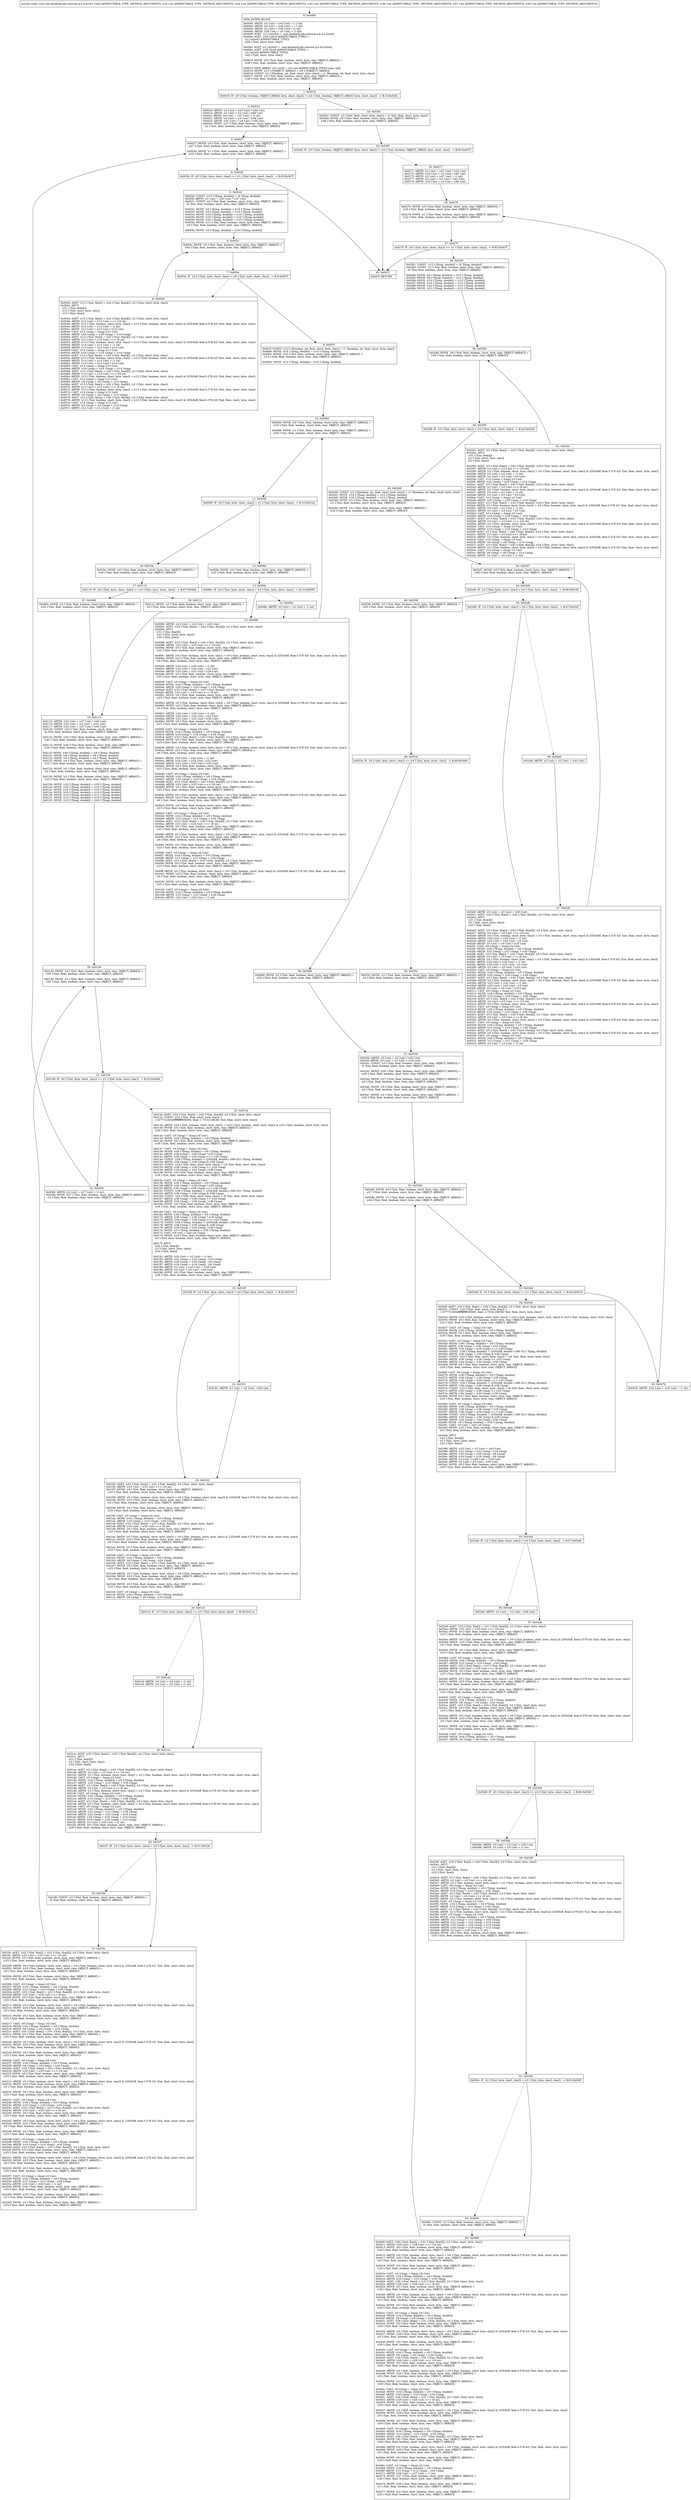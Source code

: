 digraph "CFG forcom.facebook.ads.internal.q.b.d.b([IIIIIII)V" {
Node_0 [shape=record,label="{0\:\ 0x0000|MTH_ENTER_BLOCK\l|0x0000: ARITH  (r3 I:int) = (r43 I:int) + (\-1 int) \l0x0002: ARITH  (r4 I:int) = (r44 I:int) + (\-1 int) \l0x0004: ARITH  (r2 I:int) = (r45 I:int) * (2 int) \l0x0006: ARITH  (r28 I:int) = (r2 I:int) + (1 int) \l0x0008: SGET  (r2 I:short[]) =  com.facebook.ads.internal.q.b.d.a short[] \l0x000a: AGET  (r29 I:short A[IMMUTABLE_TYPE]) = \l  (r2 I:short[] A[IMMUTABLE_TYPE])\l  (r45 I:?[int, short, byte, char])\l \l0x000c: SGET  (r2 I:byte[]) =  com.facebook.ads.internal.q.b.d.b byte[] \l0x000e: AGET  (r30 I:byte A[IMMUTABLE_TYPE]) = \l  (r2 I:byte[] A[IMMUTABLE_TYPE])\l  (r45 I:?[int, short, byte, char])\l \l0x0010: MOVE  (r0 I:?[int, float, boolean, short, byte, char, OBJECT, ARRAY]) = \l  (r28 I:?[int, float, boolean, short, byte, char, OBJECT, ARRAY])\l \l0x0012: NEW_ARRAY  (r0 I:int[]) = (r0 I:int A[IMMUTABLE_TYPE]) type: int[] \l0x0014: MOVE  (r31 I:?[OBJECT, ARRAY]) = (r0 I:?[OBJECT, ARRAY]) \l0x0016: CONST  (r2 I:?[boolean, int, float, short, byte, char]) = (1 ?[boolean, int, float, short, byte, char]) \l0x0017: MOVE  (r0 I:?[int, float, boolean, short, byte, char, OBJECT, ARRAY]) = \l  (r48 I:?[int, float, boolean, short, byte, char, OBJECT, ARRAY])\l \l}"];
Node_1 [shape=record,label="{1\:\ 0x0019|0x0019: IF  (r0 I:?[int, boolean, OBJECT, ARRAY, byte, short, char]) != (r2 I:?[int, boolean, OBJECT, ARRAY, byte, short, char])  \-\> B:33:0x026c \l}"];
Node_2 [shape=record,label="{2\:\ 0x001b|0x001b: ARITH  (r2 I:int) = (r47 I:int) * (r44 I:int) \l0x001d: ARITH  (r2 I:int) = (r2 I:int) \/ (r46 I:int) \l0x001f: ARITH  (r4 I:int) = (r47 I:int) + (1 int) \l0x0021: ARITH  (r4 I:int) = (r4 I:int) * (r44 I:int) \l0x0023: ARITH  (r32 I:int) = (r4 I:int) \/ (r46 I:int) \l0x0025: MOVE  (r27 I:?[int, float, boolean, short, byte, char, OBJECT, ARRAY]) = \l  (r2 I:?[int, float, boolean, short, byte, char, OBJECT, ARRAY])\l \l}"];
Node_3 [shape=record,label="{3\:\ 0x0027|0x0027: MOVE  (r0 I:?[int, float, boolean, short, byte, char, OBJECT, ARRAY]) = \l  (r27 I:?[int, float, boolean, short, byte, char, OBJECT, ARRAY])\l \l0x0029: MOVE  (r1 I:?[int, float, boolean, short, byte, char, OBJECT, ARRAY]) = \l  (r32 I:?[int, float, boolean, short, byte, char, OBJECT, ARRAY])\l \l}"];
Node_4 [shape=record,label="{4\:\ 0x002b|0x002b: IF  (r0 I:?[int, byte, short, char]) \>= (r1 I:?[int, byte, short, char])  \-\> B:65:0x047f \l}"];
Node_5 [shape=record,label="{5\:\ 0x002d|0x002d: CONST  (r10 I:?[long, double]) = (0 ?[long, double]) \l0x002f: ARITH  (r2 I:int) = (r43 I:int) * (r27 I:int) \l0x0031: CONST  (r4 I:?[int, float, boolean, short, byte, char, OBJECT, ARRAY]) = \l  (0 ?[int, float, boolean, short, byte, char, OBJECT, ARRAY])\l \l0x0032: MOVE  (r6 I:?[long, double]) = (r10 I:?[long, double]) \l0x0033: MOVE  (r8 I:?[long, double]) = (r10 I:?[long, double]) \l0x0034: MOVE  (r16 I:?[long, double]) = (r10 I:?[long, double]) \l0x0036: MOVE  (r18 I:?[long, double]) = (r10 I:?[long, double]) \l0x0038: MOVE  (r20 I:?[long, double]) = (r10 I:?[long, double]) \l0x003a: MOVE  (r12 I:?[int, float, boolean, short, byte, char, OBJECT, ARRAY]) = \l  (r4 I:?[int, float, boolean, short, byte, char, OBJECT, ARRAY])\l \l0x003b: MOVE  (r4 I:?[long, double]) = (r10 I:?[long, double]) \l}"];
Node_6 [shape=record,label="{6\:\ 0x003c|0x003c: MOVE  (r0 I:?[int, float, boolean, short, byte, char, OBJECT, ARRAY]) = \l  (r45 I:?[int, float, boolean, short, byte, char, OBJECT, ARRAY])\l \l}"];
Node_7 [shape=record,label="{7\:\ 0x003e|0x003e: IF  (r12 I:?[int, byte, short, char]) \> (r0 I:?[int, byte, short, char])  \-\> B:9:0x007f \l}"];
Node_8 [shape=record,label="{8\:\ 0x0040|0x0040: AGET  (r13 I:?[int, float]) = (r42 I:?[int, float][]), (r2 I:?[int, short, byte, char]) \l0x0042: APUT  \l  (r31 I:?[int, float][])\l  (r12 I:?[int, short, byte, char])\l  (r13 I:?[int, float])\l \l0x0044: AGET  (r13 I:?[int, float]) = (r42 I:?[int, float][]), (r2 I:?[int, short, byte, char]) \l0x0046: ARITH  (r13 I:int) = (r13 I:int) \>\>\> (16 int) \l0x0048: ARITH  (r13 I:?[int, boolean, short, byte, char]) = (r13 I:?[int, boolean, short, byte, char]) & (255(0xff, float:3.57E\-43) ?[int, float, short, byte, char]) \l0x004a: ARITH  (r14 I:int) = (r12 I:int) + (1 int) \l0x004c: ARITH  (r13 I:int) = (r13 I:int) * (r14 I:int) \l0x004d: CAST  (r14 I:long) = (long) (r13 I:int) \l0x004e: ARITH  (r20 I:long) = (r20 I:long) + (r14 I:long) \l0x0050: AGET  (r13 I:?[int, float]) = (r42 I:?[int, float][]), (r2 I:?[int, short, byte, char]) \l0x0052: ARITH  (r13 I:int) = (r13 I:int) \>\>\> (8 int) \l0x0054: ARITH  (r13 I:?[int, boolean, short, byte, char]) = (r13 I:?[int, boolean, short, byte, char]) & (255(0xff, float:3.57E\-43) ?[int, float, short, byte, char]) \l0x0056: ARITH  (r14 I:int) = (r12 I:int) + (1 int) \l0x0058: ARITH  (r13 I:int) = (r13 I:int) * (r14 I:int) \l0x0059: CAST  (r14 I:long) = (long) (r13 I:int) \l0x005a: ARITH  (r18 I:long) = (r18 I:long) + (r14 I:long) \l0x005c: AGET  (r13 I:?[int, float]) = (r42 I:?[int, float][]), (r2 I:?[int, short, byte, char]) \l0x005e: ARITH  (r13 I:?[int, boolean, short, byte, char]) = (r13 I:?[int, boolean, short, byte, char]) & (255(0xff, float:3.57E\-43) ?[int, float, short, byte, char]) \l0x0060: ARITH  (r14 I:int) = (r12 I:int) + (1 int) \l0x0062: ARITH  (r13 I:int) = (r13 I:int) * (r14 I:int) \l0x0063: CAST  (r14 I:long) = (long) (r13 I:int) \l0x0064: ARITH  (r16 I:long) = (r16 I:long) + (r14 I:long) \l0x0066: AGET  (r13 I:?[int, float]) = (r42 I:?[int, float][]), (r2 I:?[int, short, byte, char]) \l0x0068: ARITH  (r13 I:int) = (r13 I:int) \>\>\> (16 int) \l0x006a: ARITH  (r13 I:?[int, boolean, short, byte, char]) = (r13 I:?[int, boolean, short, byte, char]) & (255(0xff, float:3.57E\-43) ?[int, float, short, byte, char]) \l0x006c: CAST  (r14 I:long) = (long) (r13 I:int) \l0x006d: ARITH  (r8 I:long) = (r8 I:long) + (r14 I:long) \l0x006e: AGET  (r13 I:?[int, float]) = (r42 I:?[int, float][]), (r2 I:?[int, short, byte, char]) \l0x0070: ARITH  (r13 I:int) = (r13 I:int) \>\>\> (8 int) \l0x0072: ARITH  (r13 I:?[int, boolean, short, byte, char]) = (r13 I:?[int, boolean, short, byte, char]) & (255(0xff, float:3.57E\-43) ?[int, float, short, byte, char]) \l0x0074: CAST  (r14 I:long) = (long) (r13 I:int) \l0x0075: ARITH  (r6 I:long) = (r6 I:long) + (r14 I:long) \l0x0076: AGET  (r13 I:?[int, float]) = (r42 I:?[int, float][]), (r2 I:?[int, short, byte, char]) \l0x0078: ARITH  (r13 I:?[int, boolean, short, byte, char]) = (r13 I:?[int, boolean, short, byte, char]) & (255(0xff, float:3.57E\-43) ?[int, float, short, byte, char]) \l0x007a: CAST  (r14 I:long) = (long) (r13 I:int) \l0x007b: ARITH  (r4 I:long) = (r4 I:long) + (r14 I:long) \l0x007c: ARITH  (r12 I:int) = (r12 I:int) + (1 int) \l}"];
Node_9 [shape=record,label="{9\:\ 0x007f|0x007f: CONST  (r12 I:?[boolean, int, float, short, byte, char]) = (1 ?[boolean, int, float, short, byte, char]) \l0x0080: MOVE  (r14 I:?[long, double]) = (r10 I:?[long, double]) \l0x0081: MOVE  (r22 I:?[int, float, boolean, short, byte, char, OBJECT, ARRAY]) = \l  (r12 I:?[int, float, boolean, short, byte, char, OBJECT, ARRAY])\l \l0x0083: MOVE  (r12 I:?[long, double]) = (r10 I:?[long, double]) \l}"];
Node_10 [shape=record,label="{10\:\ 0x0084|0x0084: MOVE  (r0 I:?[int, float, boolean, short, byte, char, OBJECT, ARRAY]) = \l  (r22 I:?[int, float, boolean, short, byte, char, OBJECT, ARRAY])\l \l0x0086: MOVE  (r1 I:?[int, float, boolean, short, byte, char, OBJECT, ARRAY]) = \l  (r45 I:?[int, float, boolean, short, byte, char, OBJECT, ARRAY])\l \l}"];
Node_11 [shape=record,label="{11\:\ 0x0088|0x0088: IF  (r0 I:?[int, byte, short, char]) \> (r1 I:?[int, byte, short, char])  \-\> B:16:0x010e \l}"];
Node_12 [shape=record,label="{12\:\ 0x008a|0x008a: MOVE  (r0 I:?[int, float, boolean, short, byte, char, OBJECT, ARRAY]) = \l  (r22 I:?[int, float, boolean, short, byte, char, OBJECT, ARRAY])\l \l}"];
Node_13 [shape=record,label="{13\:\ 0x008c|0x008c: IF  (r0 I:?[int, byte, short, char]) \> (r3 I:?[int, byte, short, char])  \-\> B:15:0x0090 \l}"];
Node_14 [shape=record,label="{14\:\ 0x008e|0x008e: ARITH  (r2 I:int) = (r2 I:int) + (1 int) \l}"];
Node_15 [shape=record,label="{15\:\ 0x0090|0x0090: ARITH  (r23 I:int) = (r22 I:int) + (r45 I:int) \l0x0092: AGET  (r24 I:?[int, float]) = (r42 I:?[int, float][]), (r2 I:?[int, short, byte, char]) \l0x0094: APUT  \l  (r31 I:?[int, float][])\l  (r23 I:?[int, short, byte, char])\l  (r24 I:?[int, float])\l \l0x0096: AGET  (r23 I:?[int, float]) = (r42 I:?[int, float][]), (r2 I:?[int, short, byte, char]) \l0x0098: ARITH  (r23 I:int) = (r23 I:int) \>\>\> (16 int) \l0x009a: MOVE  (r0 I:?[int, float, boolean, short, byte, char, OBJECT, ARRAY]) = \l  (r23 I:?[int, float, boolean, short, byte, char, OBJECT, ARRAY])\l \l0x009c: ARITH  (r0 I:?[int, boolean, short, byte, char]) = (r0 I:?[int, boolean, short, byte, char]) & (255(0xff, float:3.57E\-43) ?[int, float, short, byte, char]) \l0x009e: MOVE  (r23 I:?[int, float, boolean, short, byte, char, OBJECT, ARRAY]) = \l  (r0 I:?[int, float, boolean, short, byte, char, OBJECT, ARRAY])\l \l0x00a0: ARITH  (r24 I:int) = (r45 I:int) + (1 int) \l0x00a2: ARITH  (r24 I:int) = (r24 I:int) \- (r22 I:int) \l0x00a4: ARITH  (r23 I:int) = (r23 I:int) * (r24 I:int) \l0x00a6: MOVE  (r0 I:?[int, float, boolean, short, byte, char, OBJECT, ARRAY]) = \l  (r23 I:?[int, float, boolean, short, byte, char, OBJECT, ARRAY])\l \l0x00a8: CAST  (r0 I:long) = (long) (r0 I:int) \l0x00a9: MOVE  (r24 I:?[long, double]) = (r0 I:?[long, double]) \l0x00ab: ARITH  (r20 I:long) = (r20 I:long) + (r24 I:long) \l0x00ad: AGET  (r23 I:?[int, float]) = (r42 I:?[int, float][]), (r2 I:?[int, short, byte, char]) \l0x00af: ARITH  (r23 I:int) = (r23 I:int) \>\>\> (8 int) \l0x00b1: MOVE  (r0 I:?[int, float, boolean, short, byte, char, OBJECT, ARRAY]) = \l  (r23 I:?[int, float, boolean, short, byte, char, OBJECT, ARRAY])\l \l0x00b3: ARITH  (r0 I:?[int, boolean, short, byte, char]) = (r0 I:?[int, boolean, short, byte, char]) & (255(0xff, float:3.57E\-43) ?[int, float, short, byte, char]) \l0x00b5: MOVE  (r23 I:?[int, float, boolean, short, byte, char, OBJECT, ARRAY]) = \l  (r0 I:?[int, float, boolean, short, byte, char, OBJECT, ARRAY])\l \l0x00b7: ARITH  (r24 I:int) = (r45 I:int) + (1 int) \l0x00b9: ARITH  (r24 I:int) = (r24 I:int) \- (r22 I:int) \l0x00bb: ARITH  (r23 I:int) = (r23 I:int) * (r24 I:int) \l0x00bd: MOVE  (r0 I:?[int, float, boolean, short, byte, char, OBJECT, ARRAY]) = \l  (r23 I:?[int, float, boolean, short, byte, char, OBJECT, ARRAY])\l \l0x00bf: CAST  (r0 I:long) = (long) (r0 I:int) \l0x00c0: MOVE  (r24 I:?[long, double]) = (r0 I:?[long, double]) \l0x00c2: ARITH  (r18 I:long) = (r18 I:long) + (r24 I:long) \l0x00c4: AGET  (r23 I:?[int, float]) = (r42 I:?[int, float][]), (r2 I:?[int, short, byte, char]) \l0x00c6: MOVE  (r0 I:?[int, float, boolean, short, byte, char, OBJECT, ARRAY]) = \l  (r23 I:?[int, float, boolean, short, byte, char, OBJECT, ARRAY])\l \l0x00c8: ARITH  (r0 I:?[int, boolean, short, byte, char]) = (r0 I:?[int, boolean, short, byte, char]) & (255(0xff, float:3.57E\-43) ?[int, float, short, byte, char]) \l0x00ca: MOVE  (r23 I:?[int, float, boolean, short, byte, char, OBJECT, ARRAY]) = \l  (r0 I:?[int, float, boolean, short, byte, char, OBJECT, ARRAY])\l \l0x00cc: ARITH  (r24 I:int) = (r45 I:int) + (1 int) \l0x00ce: ARITH  (r24 I:int) = (r24 I:int) \- (r22 I:int) \l0x00d0: ARITH  (r23 I:int) = (r23 I:int) * (r24 I:int) \l0x00d2: MOVE  (r0 I:?[int, float, boolean, short, byte, char, OBJECT, ARRAY]) = \l  (r23 I:?[int, float, boolean, short, byte, char, OBJECT, ARRAY])\l \l0x00d4: CAST  (r0 I:long) = (long) (r0 I:int) \l0x00d5: MOVE  (r24 I:?[long, double]) = (r0 I:?[long, double]) \l0x00d7: ARITH  (r16 I:long) = (r16 I:long) + (r24 I:long) \l0x00d9: AGET  (r23 I:?[int, float]) = (r42 I:?[int, float][]), (r2 I:?[int, short, byte, char]) \l0x00db: ARITH  (r23 I:int) = (r23 I:int) \>\>\> (16 int) \l0x00dd: MOVE  (r0 I:?[int, float, boolean, short, byte, char, OBJECT, ARRAY]) = \l  (r23 I:?[int, float, boolean, short, byte, char, OBJECT, ARRAY])\l \l0x00df: ARITH  (r0 I:?[int, boolean, short, byte, char]) = (r0 I:?[int, boolean, short, byte, char]) & (255(0xff, float:3.57E\-43) ?[int, float, short, byte, char]) \l0x00e1: MOVE  (r23 I:?[int, float, boolean, short, byte, char, OBJECT, ARRAY]) = \l  (r0 I:?[int, float, boolean, short, byte, char, OBJECT, ARRAY])\l \l0x00e3: MOVE  (r0 I:?[int, float, boolean, short, byte, char, OBJECT, ARRAY]) = \l  (r23 I:?[int, float, boolean, short, byte, char, OBJECT, ARRAY])\l \l0x00e5: CAST  (r0 I:long) = (long) (r0 I:int) \l0x00e6: MOVE  (r24 I:?[long, double]) = (r0 I:?[long, double]) \l0x00e8: ARITH  (r14 I:long) = (r14 I:long) + (r24 I:long) \l0x00ea: AGET  (r23 I:?[int, float]) = (r42 I:?[int, float][]), (r2 I:?[int, short, byte, char]) \l0x00ec: ARITH  (r23 I:int) = (r23 I:int) \>\>\> (8 int) \l0x00ee: MOVE  (r0 I:?[int, float, boolean, short, byte, char, OBJECT, ARRAY]) = \l  (r23 I:?[int, float, boolean, short, byte, char, OBJECT, ARRAY])\l \l0x00f0: ARITH  (r0 I:?[int, boolean, short, byte, char]) = (r0 I:?[int, boolean, short, byte, char]) & (255(0xff, float:3.57E\-43) ?[int, float, short, byte, char]) \l0x00f2: MOVE  (r23 I:?[int, float, boolean, short, byte, char, OBJECT, ARRAY]) = \l  (r0 I:?[int, float, boolean, short, byte, char, OBJECT, ARRAY])\l \l0x00f4: MOVE  (r0 I:?[int, float, boolean, short, byte, char, OBJECT, ARRAY]) = \l  (r23 I:?[int, float, boolean, short, byte, char, OBJECT, ARRAY])\l \l0x00f6: CAST  (r0 I:long) = (long) (r0 I:int) \l0x00f7: MOVE  (r24 I:?[long, double]) = (r0 I:?[long, double]) \l0x00f9: ARITH  (r12 I:long) = (r12 I:long) + (r24 I:long) \l0x00fb: AGET  (r23 I:?[int, float]) = (r42 I:?[int, float][]), (r2 I:?[int, short, byte, char]) \l0x00fd: MOVE  (r0 I:?[int, float, boolean, short, byte, char, OBJECT, ARRAY]) = \l  (r23 I:?[int, float, boolean, short, byte, char, OBJECT, ARRAY])\l \l0x00ff: ARITH  (r0 I:?[int, boolean, short, byte, char]) = (r0 I:?[int, boolean, short, byte, char]) & (255(0xff, float:3.57E\-43) ?[int, float, short, byte, char]) \l0x0101: MOVE  (r23 I:?[int, float, boolean, short, byte, char, OBJECT, ARRAY]) = \l  (r0 I:?[int, float, boolean, short, byte, char, OBJECT, ARRAY])\l \l0x0103: MOVE  (r0 I:?[int, float, boolean, short, byte, char, OBJECT, ARRAY]) = \l  (r23 I:?[int, float, boolean, short, byte, char, OBJECT, ARRAY])\l \l0x0105: CAST  (r0 I:long) = (long) (r0 I:int) \l0x0106: MOVE  (r24 I:?[long, double]) = (r0 I:?[long, double]) \l0x0108: ARITH  (r10 I:long) = (r10 I:long) + (r24 I:long) \l0x010a: ARITH  (r22 I:int) = (r22 I:int) + (1 int) \l}"];
Node_16 [shape=record,label="{16\:\ 0x010e|0x010e: MOVE  (r0 I:?[int, float, boolean, short, byte, char, OBJECT, ARRAY]) = \l  (r45 I:?[int, float, boolean, short, byte, char, OBJECT, ARRAY])\l \l}"];
Node_17 [shape=record,label="{17\:\ 0x0110|0x0110: IF  (r0 I:?[int, byte, short, char]) \<= (r3 I:?[int, byte, short, char])  \-\> B:67:0x0484 \l}"];
Node_18 [shape=record,label="{18\:\ 0x0112|0x0112: MOVE  (r2 I:?[int, float, boolean, short, byte, char, OBJECT, ARRAY]) = \l  (r3 I:?[int, float, boolean, short, byte, char, OBJECT, ARRAY])\l \l}"];
Node_19 [shape=record,label="{19\:\ 0x0113|0x0113: ARITH  (r22 I:int) = (r27 I:int) * (r43 I:int) \l0x0115: ARITH  (r23 I:int) = (r2 I:int) + (r22 I:int) \l0x0117: ARITH  (r22 I:int) = (r27 I:int) * (r43 I:int) \l0x0119: CONST  (r24 I:?[int, float, boolean, short, byte, char, OBJECT, ARRAY]) = \l  (0 ?[int, float, boolean, short, byte, char, OBJECT, ARRAY])\l \l0x011b: MOVE  (r25 I:?[int, float, boolean, short, byte, char, OBJECT, ARRAY]) = \l  (r45 I:?[int, float, boolean, short, byte, char, OBJECT, ARRAY])\l \l0x011d: MOVE  (r26 I:?[int, float, boolean, short, byte, char, OBJECT, ARRAY]) = \l  (r24 I:?[int, float, boolean, short, byte, char, OBJECT, ARRAY])\l \l0x011f: MOVE  (r40 I:?[long, double]) = (r8 I:?[long, double]) \l0x0121: MOVE  (r8 I:?[long, double]) = (r6 I:?[long, double]) \l0x0122: MOVE  (r6 I:?[long, double]) = (r4 I:?[long, double]) \l0x0123: MOVE  (r4 I:?[int, float, boolean, short, byte, char, OBJECT, ARRAY]) = \l  (r23 I:?[int, float, boolean, short, byte, char, OBJECT, ARRAY])\l \l0x0125: MOVE  (r5 I:?[int, float, boolean, short, byte, char, OBJECT, ARRAY]) = \l  (r2 I:?[int, float, boolean, short, byte, char, OBJECT, ARRAY])\l \l0x0126: MOVE  (r2 I:?[int, float, boolean, short, byte, char, OBJECT, ARRAY]) = \l  (r22 I:?[int, float, boolean, short, byte, char, OBJECT, ARRAY])\l \l0x0128: MOVE  (r22 I:?[long, double]) = (r20 I:?[long, double]) \l0x012a: MOVE  (r20 I:?[long, double]) = (r18 I:?[long, double]) \l0x012c: MOVE  (r18 I:?[long, double]) = (r16 I:?[long, double]) \l0x012e: MOVE  (r16 I:?[long, double]) = (r14 I:?[long, double]) \l0x0130: MOVE  (r14 I:?[long, double]) = (r12 I:?[long, double]) \l0x0131: MOVE  (r12 I:?[long, double]) = (r10 I:?[long, double]) \l0x0132: MOVE  (r10 I:?[long, double]) = (r40 I:?[long, double]) \l}"];
Node_20 [shape=record,label="{20\:\ 0x0134|0x0134: MOVE  (r0 I:?[int, float, boolean, short, byte, char, OBJECT, ARRAY]) = \l  (r26 I:?[int, float, boolean, short, byte, char, OBJECT, ARRAY])\l \l0x0136: MOVE  (r1 I:?[int, float, boolean, short, byte, char, OBJECT, ARRAY]) = \l  (r43 I:?[int, float, boolean, short, byte, char, OBJECT, ARRAY])\l \l}"];
Node_21 [shape=record,label="{21\:\ 0x0138|0x0138: IF  (r0 I:?[int, byte, short, char]) \>= (r1 I:?[int, byte, short, char])  \-\> B:32:0x0266 \l}"];
Node_22 [shape=record,label="{22\:\ 0x013a|0x013a: AGET  (r24 I:?[int, float]) = (r42 I:?[int, float][]), (r2 I:?[int, short, byte, char]) \l0x013c: CONST  (r33 I:?[int, float, short, byte, char]) = \l  (\-16777216(0xffffffffff000000, float:\-1.7014118E38) ?[int, float, short, byte, char])\l \l0x013e: ARITH  (r24 I:?[int, boolean, short, byte, char]) = (r24 I:?[int, boolean, short, byte, char]) & (r33 I:?[int, boolean, short, byte, char]) \l0x0140: MOVE  (r0 I:?[int, float, boolean, short, byte, char, OBJECT, ARRAY]) = \l  (r24 I:?[int, float, boolean, short, byte, char, OBJECT, ARRAY])\l \l0x0142: CAST  (r0 I:long) = (long) (r0 I:int) \l0x0143: MOVE  (r34 I:?[long, double]) = (r0 I:?[long, double]) \l0x0145: MOVE  (r0 I:?[int, float, boolean, short, byte, char, OBJECT, ARRAY]) = \l  (r29 I:?[int, float, boolean, short, byte, char, OBJECT, ARRAY])\l \l0x0147: CAST  (r0 I:long) = (long) (r0 I:int) \l0x0148: MOVE  (r36 I:?[long, double]) = (r0 I:?[long, double]) \l0x014a: ARITH  (r36 I:long) = (r36 I:long) * (r22 I:long) \l0x014c: ARITH  (r36 I:long) = (r36 I:long) \>\>\> (r30 I:long) \l0x014e: CONST  (r38 I:?[long, double]) = (255(0xff, double:1.26E\-321) ?[long, double]) \l0x0150: ARITH  (r36 I:long) = (r36 I:long) & (r38 I:long) \l0x0152: CONST  (r24 I:?[int, float, short, byte, char]) = (16 ?[int, float, short, byte, char]) \l0x0154: ARITH  (r36 I:long) = (r36 I:long) \<\< (r24 I:long) \l0x0156: ARITH  (r34 I:long) = (r34 I:long) \| (r36 I:long) \l0x0158: MOVE  (r0 I:?[int, float, boolean, short, byte, char, OBJECT, ARRAY]) = \l  (r29 I:?[int, float, boolean, short, byte, char, OBJECT, ARRAY])\l \l0x015a: CAST  (r0 I:long) = (long) (r0 I:int) \l0x015b: MOVE  (r36 I:?[long, double]) = (r0 I:?[long, double]) \l0x015d: ARITH  (r36 I:long) = (r36 I:long) * (r20 I:long) \l0x015f: ARITH  (r36 I:long) = (r36 I:long) \>\>\> (r30 I:long) \l0x0161: CONST  (r38 I:?[long, double]) = (255(0xff, double:1.26E\-321) ?[long, double]) \l0x0163: ARITH  (r36 I:long) = (r36 I:long) & (r38 I:long) \l0x0165: CONST  (r24 I:?[int, float, short, byte, char]) = (8 ?[int, float, short, byte, char]) \l0x0167: ARITH  (r36 I:long) = (r36 I:long) \<\< (r24 I:long) \l0x0169: ARITH  (r34 I:long) = (r34 I:long) \| (r36 I:long) \l0x016b: MOVE  (r0 I:?[int, float, boolean, short, byte, char, OBJECT, ARRAY]) = \l  (r29 I:?[int, float, boolean, short, byte, char, OBJECT, ARRAY])\l \l0x016d: CAST  (r0 I:long) = (long) (r0 I:int) \l0x016e: MOVE  (r36 I:?[long, double]) = (r0 I:?[long, double]) \l0x0170: ARITH  (r36 I:long) = (r36 I:long) * (r18 I:long) \l0x0172: ARITH  (r36 I:long) = (r36 I:long) \>\>\> (r30 I:long) \l0x0174: CONST  (r38 I:?[long, double]) = (255(0xff, double:1.26E\-321) ?[long, double]) \l0x0176: ARITH  (r36 I:long) = (r36 I:long) & (r38 I:long) \l0x0178: ARITH  (r34 I:long) = (r34 I:long) \| (r36 I:long) \l0x017a: MOVE  (r0 I:?[long, double]) = (r34 I:?[long, double]) \l0x017c: CAST  (r0 I:int) = (int) (r0 I:long) \l0x017d: MOVE  (r24 I:?[int, float, boolean, short, byte, char, OBJECT, ARRAY]) = \l  (r0 I:?[int, float, boolean, short, byte, char, OBJECT, ARRAY])\l \l0x017f: APUT  \l  (r42 I:?[int, float][])\l  (r2 I:?[int, short, byte, char])\l  (r24 I:?[int, float])\l \l0x0181: ARITH  (r24 I:int) = (r2 I:int) + (1 int) \l0x0183: ARITH  (r22 I:long) = (r22 I:long) \- (r10 I:long) \l0x0185: ARITH  (r20 I:long) = (r20 I:long) \- (r8 I:long) \l0x0187: ARITH  (r18 I:long) = (r18 I:long) \- (r6 I:long) \l0x0189: ARITH  (r2 I:int) = (r25 I:int) + (r28 I:int) \l0x018b: ARITH  (r2 I:int) = (r2 I:int) \- (r45 I:int) \l0x018d: MOVE  (r0 I:?[int, float, boolean, short, byte, char, OBJECT, ARRAY]) = \l  (r28 I:?[int, float, boolean, short, byte, char, OBJECT, ARRAY])\l \l}"];
Node_23 [shape=record,label="{23\:\ 0x018f|0x018f: IF  (r2 I:?[int, byte, short, char]) \< (r0 I:?[int, byte, short, char])  \-\> B:25:0x0193 \l}"];
Node_24 [shape=record,label="{24\:\ 0x0191|0x0191: ARITH  (r2 I:int) = (r2 I:int) \- (r28 I:int) \l}"];
Node_25 [shape=record,label="{25\:\ 0x0193|0x0193: AGET  (r33 I:?[int, float]) = (r31 I:?[int, float][]), (r2 I:?[int, short, byte, char]) \l0x0195: ARITH  (r33 I:int) = (r33 I:int) \>\>\> (16 int) \l0x0197: MOVE  (r0 I:?[int, float, boolean, short, byte, char, OBJECT, ARRAY]) = \l  (r33 I:?[int, float, boolean, short, byte, char, OBJECT, ARRAY])\l \l0x0199: ARITH  (r0 I:?[int, boolean, short, byte, char]) = (r0 I:?[int, boolean, short, byte, char]) & (255(0xff, float:3.57E\-43) ?[int, float, short, byte, char]) \l0x019b: MOVE  (r33 I:?[int, float, boolean, short, byte, char, OBJECT, ARRAY]) = \l  (r0 I:?[int, float, boolean, short, byte, char, OBJECT, ARRAY])\l \l0x019d: MOVE  (r0 I:?[int, float, boolean, short, byte, char, OBJECT, ARRAY]) = \l  (r33 I:?[int, float, boolean, short, byte, char, OBJECT, ARRAY])\l \l0x019f: CAST  (r0 I:long) = (long) (r0 I:int) \l0x01a0: MOVE  (r34 I:?[long, double]) = (r0 I:?[long, double]) \l0x01a2: ARITH  (r10 I:long) = (r10 I:long) \- (r34 I:long) \l0x01a4: AGET  (r33 I:?[int, float]) = (r31 I:?[int, float][]), (r2 I:?[int, short, byte, char]) \l0x01a6: ARITH  (r33 I:int) = (r33 I:int) \>\>\> (8 int) \l0x01a8: MOVE  (r0 I:?[int, float, boolean, short, byte, char, OBJECT, ARRAY]) = \l  (r33 I:?[int, float, boolean, short, byte, char, OBJECT, ARRAY])\l \l0x01aa: ARITH  (r0 I:?[int, boolean, short, byte, char]) = (r0 I:?[int, boolean, short, byte, char]) & (255(0xff, float:3.57E\-43) ?[int, float, short, byte, char]) \l0x01ac: MOVE  (r33 I:?[int, float, boolean, short, byte, char, OBJECT, ARRAY]) = \l  (r0 I:?[int, float, boolean, short, byte, char, OBJECT, ARRAY])\l \l0x01ae: MOVE  (r0 I:?[int, float, boolean, short, byte, char, OBJECT, ARRAY]) = \l  (r33 I:?[int, float, boolean, short, byte, char, OBJECT, ARRAY])\l \l0x01b0: CAST  (r0 I:long) = (long) (r0 I:int) \l0x01b1: MOVE  (r34 I:?[long, double]) = (r0 I:?[long, double]) \l0x01b3: ARITH  (r8 I:long) = (r8 I:long) \- (r34 I:long) \l0x01b5: AGET  (r33 I:?[int, float]) = (r31 I:?[int, float][]), (r2 I:?[int, short, byte, char]) \l0x01b7: MOVE  (r0 I:?[int, float, boolean, short, byte, char, OBJECT, ARRAY]) = \l  (r33 I:?[int, float, boolean, short, byte, char, OBJECT, ARRAY])\l \l0x01b9: ARITH  (r0 I:?[int, boolean, short, byte, char]) = (r0 I:?[int, boolean, short, byte, char]) & (255(0xff, float:3.57E\-43) ?[int, float, short, byte, char]) \l0x01bb: MOVE  (r33 I:?[int, float, boolean, short, byte, char, OBJECT, ARRAY]) = \l  (r0 I:?[int, float, boolean, short, byte, char, OBJECT, ARRAY])\l \l0x01bd: MOVE  (r0 I:?[int, float, boolean, short, byte, char, OBJECT, ARRAY]) = \l  (r33 I:?[int, float, boolean, short, byte, char, OBJECT, ARRAY])\l \l0x01bf: CAST  (r0 I:long) = (long) (r0 I:int) \l0x01c0: MOVE  (r34 I:?[long, double]) = (r0 I:?[long, double]) \l0x01c2: ARITH  (r6 I:long) = (r6 I:long) \- (r34 I:long) \l}"];
Node_26 [shape=record,label="{26\:\ 0x01c4|0x01c4: IF  (r5 I:?[int, byte, short, char]) \>= (r3 I:?[int, byte, short, char])  \-\> B:28:0x01ca \l}"];
Node_27 [shape=record,label="{27\:\ 0x01c6|0x01c6: ARITH  (r4 I:int) = (r4 I:int) + (1 int) \l0x01c8: ARITH  (r5 I:int) = (r5 I:int) + (1 int) \l}"];
Node_28 [shape=record,label="{28\:\ 0x01ca|0x01ca: AGET  (r33 I:?[int, float]) = (r42 I:?[int, float][]), (r4 I:?[int, short, byte, char]) \l0x01cc: APUT  \l  (r31 I:?[int, float][])\l  (r2 I:?[int, short, byte, char])\l  (r33 I:?[int, float])\l \l0x01ce: AGET  (r2 I:?[int, float]) = (r42 I:?[int, float][]), (r4 I:?[int, short, byte, char]) \l0x01d0: ARITH  (r2 I:int) = (r2 I:int) \>\>\> (16 int) \l0x01d2: ARITH  (r2 I:?[int, boolean, short, byte, char]) = (r2 I:?[int, boolean, short, byte, char]) & (255(0xff, float:3.57E\-43) ?[int, float, short, byte, char]) \l0x01d4: CAST  (r0 I:long) = (long) (r2 I:int) \l0x01d5: MOVE  (r34 I:?[long, double]) = (r0 I:?[long, double]) \l0x01d7: ARITH  (r16 I:long) = (r16 I:long) + (r34 I:long) \l0x01d9: AGET  (r2 I:?[int, float]) = (r42 I:?[int, float][]), (r4 I:?[int, short, byte, char]) \l0x01db: ARITH  (r2 I:int) = (r2 I:int) \>\>\> (8 int) \l0x01dd: ARITH  (r2 I:?[int, boolean, short, byte, char]) = (r2 I:?[int, boolean, short, byte, char]) & (255(0xff, float:3.57E\-43) ?[int, float, short, byte, char]) \l0x01df: CAST  (r0 I:long) = (long) (r2 I:int) \l0x01e0: MOVE  (r34 I:?[long, double]) = (r0 I:?[long, double]) \l0x01e2: ARITH  (r14 I:long) = (r14 I:long) + (r34 I:long) \l0x01e4: AGET  (r2 I:?[int, float]) = (r42 I:?[int, float][]), (r4 I:?[int, short, byte, char]) \l0x01e6: ARITH  (r2 I:?[int, boolean, short, byte, char]) = (r2 I:?[int, boolean, short, byte, char]) & (255(0xff, float:3.57E\-43) ?[int, float, short, byte, char]) \l0x01e8: CAST  (r0 I:long) = (long) (r2 I:int) \l0x01e9: MOVE  (r34 I:?[long, double]) = (r0 I:?[long, double]) \l0x01eb: ARITH  (r12 I:long) = (r12 I:long) + (r34 I:long) \l0x01ed: ARITH  (r22 I:long) = (r22 I:long) + (r16 I:long) \l0x01ef: ARITH  (r20 I:long) = (r20 I:long) + (r14 I:long) \l0x01f1: ARITH  (r18 I:long) = (r18 I:long) + (r12 I:long) \l0x01f3: ARITH  (r2 I:int) = (r25 I:int) + (1 int) \l0x01f5: MOVE  (r0 I:?[int, float, boolean, short, byte, char, OBJECT, ARRAY]) = \l  (r28 I:?[int, float, boolean, short, byte, char, OBJECT, ARRAY])\l \l}"];
Node_29 [shape=record,label="{29\:\ 0x01f7|0x01f7: IF  (r2 I:?[int, byte, short, char]) \< (r0 I:?[int, byte, short, char])  \-\> B:31:0x01fa \l}"];
Node_30 [shape=record,label="{30\:\ 0x01f9|0x01f9: CONST  (r2 I:?[int, float, boolean, short, byte, char, OBJECT, ARRAY]) = \l  (0 ?[int, float, boolean, short, byte, char, OBJECT, ARRAY])\l \l}"];
Node_31 [shape=record,label="{31\:\ 0x01fa|0x01fa: AGET  (r25 I:?[int, float]) = (r31 I:?[int, float][]), (r2 I:?[int, short, byte, char]) \l0x01fc: ARITH  (r25 I:int) = (r25 I:int) \>\>\> (16 int) \l0x01fe: MOVE  (r0 I:?[int, float, boolean, short, byte, char, OBJECT, ARRAY]) = \l  (r25 I:?[int, float, boolean, short, byte, char, OBJECT, ARRAY])\l \l0x0200: ARITH  (r0 I:?[int, boolean, short, byte, char]) = (r0 I:?[int, boolean, short, byte, char]) & (255(0xff, float:3.57E\-43) ?[int, float, short, byte, char]) \l0x0202: MOVE  (r25 I:?[int, float, boolean, short, byte, char, OBJECT, ARRAY]) = \l  (r0 I:?[int, float, boolean, short, byte, char, OBJECT, ARRAY])\l \l0x0204: MOVE  (r0 I:?[int, float, boolean, short, byte, char, OBJECT, ARRAY]) = \l  (r25 I:?[int, float, boolean, short, byte, char, OBJECT, ARRAY])\l \l0x0206: CAST  (r0 I:long) = (long) (r0 I:int) \l0x0207: MOVE  (r34 I:?[long, double]) = (r0 I:?[long, double]) \l0x0209: ARITH  (r10 I:long) = (r10 I:long) + (r34 I:long) \l0x020b: AGET  (r25 I:?[int, float]) = (r31 I:?[int, float][]), (r2 I:?[int, short, byte, char]) \l0x020d: ARITH  (r25 I:int) = (r25 I:int) \>\>\> (8 int) \l0x020f: MOVE  (r0 I:?[int, float, boolean, short, byte, char, OBJECT, ARRAY]) = \l  (r25 I:?[int, float, boolean, short, byte, char, OBJECT, ARRAY])\l \l0x0211: ARITH  (r0 I:?[int, boolean, short, byte, char]) = (r0 I:?[int, boolean, short, byte, char]) & (255(0xff, float:3.57E\-43) ?[int, float, short, byte, char]) \l0x0213: MOVE  (r25 I:?[int, float, boolean, short, byte, char, OBJECT, ARRAY]) = \l  (r0 I:?[int, float, boolean, short, byte, char, OBJECT, ARRAY])\l \l0x0215: MOVE  (r0 I:?[int, float, boolean, short, byte, char, OBJECT, ARRAY]) = \l  (r25 I:?[int, float, boolean, short, byte, char, OBJECT, ARRAY])\l \l0x0217: CAST  (r0 I:long) = (long) (r0 I:int) \l0x0218: MOVE  (r34 I:?[long, double]) = (r0 I:?[long, double]) \l0x021a: ARITH  (r8 I:long) = (r8 I:long) + (r34 I:long) \l0x021c: AGET  (r25 I:?[int, float]) = (r31 I:?[int, float][]), (r2 I:?[int, short, byte, char]) \l0x021e: MOVE  (r0 I:?[int, float, boolean, short, byte, char, OBJECT, ARRAY]) = \l  (r25 I:?[int, float, boolean, short, byte, char, OBJECT, ARRAY])\l \l0x0220: ARITH  (r0 I:?[int, boolean, short, byte, char]) = (r0 I:?[int, boolean, short, byte, char]) & (255(0xff, float:3.57E\-43) ?[int, float, short, byte, char]) \l0x0222: MOVE  (r25 I:?[int, float, boolean, short, byte, char, OBJECT, ARRAY]) = \l  (r0 I:?[int, float, boolean, short, byte, char, OBJECT, ARRAY])\l \l0x0224: MOVE  (r0 I:?[int, float, boolean, short, byte, char, OBJECT, ARRAY]) = \l  (r25 I:?[int, float, boolean, short, byte, char, OBJECT, ARRAY])\l \l0x0226: CAST  (r0 I:long) = (long) (r0 I:int) \l0x0227: MOVE  (r34 I:?[long, double]) = (r0 I:?[long, double]) \l0x0229: ARITH  (r6 I:long) = (r6 I:long) + (r34 I:long) \l0x022b: AGET  (r25 I:?[int, float]) = (r31 I:?[int, float][]), (r2 I:?[int, short, byte, char]) \l0x022d: ARITH  (r25 I:int) = (r25 I:int) \>\>\> (16 int) \l0x022f: MOVE  (r0 I:?[int, float, boolean, short, byte, char, OBJECT, ARRAY]) = \l  (r25 I:?[int, float, boolean, short, byte, char, OBJECT, ARRAY])\l \l0x0231: ARITH  (r0 I:?[int, boolean, short, byte, char]) = (r0 I:?[int, boolean, short, byte, char]) & (255(0xff, float:3.57E\-43) ?[int, float, short, byte, char]) \l0x0233: MOVE  (r25 I:?[int, float, boolean, short, byte, char, OBJECT, ARRAY]) = \l  (r0 I:?[int, float, boolean, short, byte, char, OBJECT, ARRAY])\l \l0x0235: MOVE  (r0 I:?[int, float, boolean, short, byte, char, OBJECT, ARRAY]) = \l  (r25 I:?[int, float, boolean, short, byte, char, OBJECT, ARRAY])\l \l0x0237: CAST  (r0 I:long) = (long) (r0 I:int) \l0x0238: MOVE  (r34 I:?[long, double]) = (r0 I:?[long, double]) \l0x023a: ARITH  (r16 I:long) = (r16 I:long) \- (r34 I:long) \l0x023c: AGET  (r25 I:?[int, float]) = (r31 I:?[int, float][]), (r2 I:?[int, short, byte, char]) \l0x023e: ARITH  (r25 I:int) = (r25 I:int) \>\>\> (8 int) \l0x0240: MOVE  (r0 I:?[int, float, boolean, short, byte, char, OBJECT, ARRAY]) = \l  (r25 I:?[int, float, boolean, short, byte, char, OBJECT, ARRAY])\l \l0x0242: ARITH  (r0 I:?[int, boolean, short, byte, char]) = (r0 I:?[int, boolean, short, byte, char]) & (255(0xff, float:3.57E\-43) ?[int, float, short, byte, char]) \l0x0244: MOVE  (r25 I:?[int, float, boolean, short, byte, char, OBJECT, ARRAY]) = \l  (r0 I:?[int, float, boolean, short, byte, char, OBJECT, ARRAY])\l \l0x0246: MOVE  (r0 I:?[int, float, boolean, short, byte, char, OBJECT, ARRAY]) = \l  (r25 I:?[int, float, boolean, short, byte, char, OBJECT, ARRAY])\l \l0x0248: CAST  (r0 I:long) = (long) (r0 I:int) \l0x0249: MOVE  (r34 I:?[long, double]) = (r0 I:?[long, double]) \l0x024b: ARITH  (r14 I:long) = (r14 I:long) \- (r34 I:long) \l0x024d: AGET  (r25 I:?[int, float]) = (r31 I:?[int, float][]), (r2 I:?[int, short, byte, char]) \l0x024f: MOVE  (r0 I:?[int, float, boolean, short, byte, char, OBJECT, ARRAY]) = \l  (r25 I:?[int, float, boolean, short, byte, char, OBJECT, ARRAY])\l \l0x0251: ARITH  (r0 I:?[int, boolean, short, byte, char]) = (r0 I:?[int, boolean, short, byte, char]) & (255(0xff, float:3.57E\-43) ?[int, float, short, byte, char]) \l0x0253: MOVE  (r25 I:?[int, float, boolean, short, byte, char, OBJECT, ARRAY]) = \l  (r0 I:?[int, float, boolean, short, byte, char, OBJECT, ARRAY])\l \l0x0255: MOVE  (r0 I:?[int, float, boolean, short, byte, char, OBJECT, ARRAY]) = \l  (r25 I:?[int, float, boolean, short, byte, char, OBJECT, ARRAY])\l \l0x0257: CAST  (r0 I:long) = (long) (r0 I:int) \l0x0258: MOVE  (r34 I:?[long, double]) = (r0 I:?[long, double]) \l0x025a: ARITH  (r12 I:long) = (r12 I:long) \- (r34 I:long) \l0x025c: ARITH  (r25 I:int) = (r26 I:int) + (1 int) \l0x025e: MOVE  (r26 I:?[int, float, boolean, short, byte, char, OBJECT, ARRAY]) = \l  (r25 I:?[int, float, boolean, short, byte, char, OBJECT, ARRAY])\l \l0x0260: MOVE  (r25 I:?[int, float, boolean, short, byte, char, OBJECT, ARRAY]) = \l  (r2 I:?[int, float, boolean, short, byte, char, OBJECT, ARRAY])\l \l0x0262: MOVE  (r2 I:?[int, float, boolean, short, byte, char, OBJECT, ARRAY]) = \l  (r24 I:?[int, float, boolean, short, byte, char, OBJECT, ARRAY])\l \l}"];
Node_32 [shape=record,label="{32\:\ 0x0266|0x0266: ARITH  (r2 I:int) = (r27 I:int) + (1 int) \l0x0268: MOVE  (r27 I:?[int, float, boolean, short, byte, char, OBJECT, ARRAY]) = \l  (r2 I:?[int, float, boolean, short, byte, char, OBJECT, ARRAY])\l \l}"];
Node_33 [shape=record,label="{33\:\ 0x026c|0x026c: CONST  (r2 I:?[int, float, short, byte, char]) = (2 ?[int, float, short, byte, char]) \l0x026d: MOVE  (r0 I:?[int, float, boolean, short, byte, char, OBJECT, ARRAY]) = \l  (r48 I:?[int, float, boolean, short, byte, char, OBJECT, ARRAY])\l \l}"];
Node_34 [shape=record,label="{34\:\ 0x026f|0x026f: IF  (r0 I:?[int, boolean, OBJECT, ARRAY, byte, short, char]) != (r2 I:?[int, boolean, OBJECT, ARRAY, byte, short, char])  \-\> B:65:0x047f \l}"];
Node_35 [shape=record,label="{35\:\ 0x0271|0x0271: ARITH  (r2 I:int) = (r47 I:int) * (r43 I:int) \l0x0273: ARITH  (r24 I:int) = (r2 I:int) \/ (r46 I:int) \l0x0275: ARITH  (r2 I:int) = (r47 I:int) + (1 int) \l0x0277: ARITH  (r2 I:int) = (r2 I:int) * (r43 I:int) \l0x0279: ARITH  (r32 I:int) = (r2 I:int) \/ (r46 I:int) \l}"];
Node_36 [shape=record,label="{36\:\ 0x027b|0x027b: MOVE  (r0 I:?[int, float, boolean, short, byte, char, OBJECT, ARRAY]) = \l  (r24 I:?[int, float, boolean, short, byte, char, OBJECT, ARRAY])\l \l0x027d: MOVE  (r1 I:?[int, float, boolean, short, byte, char, OBJECT, ARRAY]) = \l  (r32 I:?[int, float, boolean, short, byte, char, OBJECT, ARRAY])\l \l}"];
Node_37 [shape=record,label="{37\:\ 0x027f|0x027f: IF  (r0 I:?[int, byte, short, char]) \>= (r1 I:?[int, byte, short, char])  \-\> B:65:0x047f \l}"];
Node_38 [shape=record,label="{38\:\ 0x0281|0x0281: CONST  (r12 I:?[long, double]) = (0 ?[long, double]) \l0x0283: CONST  (r2 I:?[int, float, boolean, short, byte, char, OBJECT, ARRAY]) = \l  (0 ?[int, float, boolean, short, byte, char, OBJECT, ARRAY])\l \l0x0284: MOVE  (r6 I:?[long, double]) = (r12 I:?[long, double]) \l0x0285: MOVE  (r8 I:?[long, double]) = (r12 I:?[long, double]) \l0x0286: MOVE  (r10 I:?[long, double]) = (r12 I:?[long, double]) \l0x0287: MOVE  (r18 I:?[long, double]) = (r12 I:?[long, double]) \l0x0289: MOVE  (r20 I:?[long, double]) = (r12 I:?[long, double]) \l0x028b: MOVE  (r22 I:?[long, double]) = (r12 I:?[long, double]) \l}"];
Node_39 [shape=record,label="{39\:\ 0x028d|0x028d: MOVE  (r0 I:?[int, float, boolean, short, byte, char, OBJECT, ARRAY]) = \l  (r45 I:?[int, float, boolean, short, byte, char, OBJECT, ARRAY])\l \l}"];
Node_40 [shape=record,label="{40\:\ 0x028f|0x028f: IF  (r2 I:?[int, byte, short, char]) \> (r0 I:?[int, byte, short, char])  \-\> B:42:0x02d0 \l}"];
Node_41 [shape=record,label="{41\:\ 0x0291|0x0291: AGET  (r3 I:?[int, float]) = (r42 I:?[int, float][]), (r24 I:?[int, short, byte, char]) \l0x0293: APUT  \l  (r31 I:?[int, float][])\l  (r2 I:?[int, short, byte, char])\l  (r3 I:?[int, float])\l \l0x0295: AGET  (r3 I:?[int, float]) = (r42 I:?[int, float][]), (r24 I:?[int, short, byte, char]) \l0x0297: ARITH  (r3 I:int) = (r3 I:int) \>\>\> (16 int) \l0x0299: ARITH  (r3 I:?[int, boolean, short, byte, char]) = (r3 I:?[int, boolean, short, byte, char]) & (255(0xff, float:3.57E\-43) ?[int, float, short, byte, char]) \l0x029b: ARITH  (r5 I:int) = (r2 I:int) + (1 int) \l0x029d: ARITH  (r3 I:int) = (r3 I:int) * (r5 I:int) \l0x029e: CAST  (r14 I:long) = (long) (r3 I:int) \l0x029f: ARITH  (r22 I:long) = (r22 I:long) + (r14 I:long) \l0x02a1: AGET  (r3 I:?[int, float]) = (r42 I:?[int, float][]), (r24 I:?[int, short, byte, char]) \l0x02a3: ARITH  (r3 I:int) = (r3 I:int) \>\>\> (8 int) \l0x02a5: ARITH  (r3 I:?[int, boolean, short, byte, char]) = (r3 I:?[int, boolean, short, byte, char]) & (255(0xff, float:3.57E\-43) ?[int, float, short, byte, char]) \l0x02a7: ARITH  (r5 I:int) = (r2 I:int) + (1 int) \l0x02a9: ARITH  (r3 I:int) = (r3 I:int) * (r5 I:int) \l0x02aa: CAST  (r14 I:long) = (long) (r3 I:int) \l0x02ab: ARITH  (r20 I:long) = (r20 I:long) + (r14 I:long) \l0x02ad: AGET  (r3 I:?[int, float]) = (r42 I:?[int, float][]), (r24 I:?[int, short, byte, char]) \l0x02af: ARITH  (r3 I:?[int, boolean, short, byte, char]) = (r3 I:?[int, boolean, short, byte, char]) & (255(0xff, float:3.57E\-43) ?[int, float, short, byte, char]) \l0x02b1: ARITH  (r5 I:int) = (r2 I:int) + (1 int) \l0x02b3: ARITH  (r3 I:int) = (r3 I:int) * (r5 I:int) \l0x02b4: CAST  (r14 I:long) = (long) (r3 I:int) \l0x02b5: ARITH  (r18 I:long) = (r18 I:long) + (r14 I:long) \l0x02b7: AGET  (r3 I:?[int, float]) = (r42 I:?[int, float][]), (r24 I:?[int, short, byte, char]) \l0x02b9: ARITH  (r3 I:int) = (r3 I:int) \>\>\> (16 int) \l0x02bb: ARITH  (r3 I:?[int, boolean, short, byte, char]) = (r3 I:?[int, boolean, short, byte, char]) & (255(0xff, float:3.57E\-43) ?[int, float, short, byte, char]) \l0x02bd: CAST  (r14 I:long) = (long) (r3 I:int) \l0x02be: ARITH  (r10 I:long) = (r10 I:long) + (r14 I:long) \l0x02bf: AGET  (r3 I:?[int, float]) = (r42 I:?[int, float][]), (r24 I:?[int, short, byte, char]) \l0x02c1: ARITH  (r3 I:int) = (r3 I:int) \>\>\> (8 int) \l0x02c3: ARITH  (r3 I:?[int, boolean, short, byte, char]) = (r3 I:?[int, boolean, short, byte, char]) & (255(0xff, float:3.57E\-43) ?[int, float, short, byte, char]) \l0x02c5: CAST  (r14 I:long) = (long) (r3 I:int) \l0x02c6: ARITH  (r8 I:long) = (r8 I:long) + (r14 I:long) \l0x02c7: AGET  (r3 I:?[int, float]) = (r42 I:?[int, float][]), (r24 I:?[int, short, byte, char]) \l0x02c9: ARITH  (r3 I:?[int, boolean, short, byte, char]) = (r3 I:?[int, boolean, short, byte, char]) & (255(0xff, float:3.57E\-43) ?[int, float, short, byte, char]) \l0x02cb: CAST  (r14 I:long) = (long) (r3 I:int) \l0x02cc: ARITH  (r6 I:long) = (r6 I:long) + (r14 I:long) \l0x02cd: ARITH  (r2 I:int) = (r2 I:int) + (1 int) \l}"];
Node_42 [shape=record,label="{42\:\ 0x02d0|0x02d0: CONST  (r2 I:?[boolean, int, float, short, byte, char]) = (1 ?[boolean, int, float, short, byte, char]) \l0x02d1: MOVE  (r14 I:?[long, double]) = (r12 I:?[long, double]) \l0x02d2: MOVE  (r16 I:?[long, double]) = (r12 I:?[long, double]) \l0x02d4: MOVE  (r3 I:?[int, float, boolean, short, byte, char, OBJECT, ARRAY]) = \l  (r2 I:?[int, float, boolean, short, byte, char, OBJECT, ARRAY])\l \l0x02d5: MOVE  (r2 I:?[int, float, boolean, short, byte, char, OBJECT, ARRAY]) = \l  (r24 I:?[int, float, boolean, short, byte, char, OBJECT, ARRAY])\l \l}"];
Node_43 [shape=record,label="{43\:\ 0x02d7|0x02d7: MOVE  (r0 I:?[int, float, boolean, short, byte, char, OBJECT, ARRAY]) = \l  (r45 I:?[int, float, boolean, short, byte, char, OBJECT, ARRAY])\l \l}"];
Node_44 [shape=record,label="{44\:\ 0x02d9|0x02d9: IF  (r3 I:?[int, byte, short, char]) \> (r0 I:?[int, byte, short, char])  \-\> B:48:0x0338 \l}"];
Node_45 [shape=record,label="{45\:\ 0x02db|0x02db: IF  (r3 I:?[int, byte, short, char]) \> (r4 I:?[int, byte, short, char])  \-\> B:47:0x02df \l}"];
Node_46 [shape=record,label="{46\:\ 0x02dd|0x02dd: ARITH  (r2 I:int) = (r2 I:int) + (r43 I:int) \l}"];
Node_47 [shape=record,label="{47\:\ 0x02df|0x02df: ARITH  (r5 I:int) = (r3 I:int) + (r45 I:int) \l0x02e1: AGET  (r25 I:?[int, float]) = (r42 I:?[int, float][]), (r2 I:?[int, short, byte, char]) \l0x02e3: APUT  \l  (r31 I:?[int, float][])\l  (r5 I:?[int, short, byte, char])\l  (r25 I:?[int, float])\l \l0x02e5: AGET  (r5 I:?[int, float]) = (r42 I:?[int, float][]), (r2 I:?[int, short, byte, char]) \l0x02e7: ARITH  (r5 I:int) = (r5 I:int) \>\>\> (16 int) \l0x02e9: ARITH  (r5 I:?[int, boolean, short, byte, char]) = (r5 I:?[int, boolean, short, byte, char]) & (255(0xff, float:3.57E\-43) ?[int, float, short, byte, char]) \l0x02eb: ARITH  (r25 I:int) = (r45 I:int) + (1 int) \l0x02ed: ARITH  (r25 I:int) = (r25 I:int) \- (r3 I:int) \l0x02ef: ARITH  (r5 I:int) = (r5 I:int) * (r25 I:int) \l0x02f1: CAST  (r0 I:long) = (long) (r5 I:int) \l0x02f2: MOVE  (r26 I:?[long, double]) = (r0 I:?[long, double]) \l0x02f4: ARITH  (r22 I:long) = (r22 I:long) + (r26 I:long) \l0x02f6: AGET  (r5 I:?[int, float]) = (r42 I:?[int, float][]), (r2 I:?[int, short, byte, char]) \l0x02f8: ARITH  (r5 I:int) = (r5 I:int) \>\>\> (8 int) \l0x02fa: ARITH  (r5 I:?[int, boolean, short, byte, char]) = (r5 I:?[int, boolean, short, byte, char]) & (255(0xff, float:3.57E\-43) ?[int, float, short, byte, char]) \l0x02fc: ARITH  (r25 I:int) = (r45 I:int) + (1 int) \l0x02fe: ARITH  (r25 I:int) = (r25 I:int) \- (r3 I:int) \l0x0300: ARITH  (r5 I:int) = (r5 I:int) * (r25 I:int) \l0x0302: CAST  (r0 I:long) = (long) (r5 I:int) \l0x0303: MOVE  (r26 I:?[long, double]) = (r0 I:?[long, double]) \l0x0305: ARITH  (r20 I:long) = (r20 I:long) + (r26 I:long) \l0x0307: AGET  (r5 I:?[int, float]) = (r42 I:?[int, float][]), (r2 I:?[int, short, byte, char]) \l0x0309: ARITH  (r5 I:?[int, boolean, short, byte, char]) = (r5 I:?[int, boolean, short, byte, char]) & (255(0xff, float:3.57E\-43) ?[int, float, short, byte, char]) \l0x030b: ARITH  (r25 I:int) = (r45 I:int) + (1 int) \l0x030d: ARITH  (r25 I:int) = (r25 I:int) \- (r3 I:int) \l0x030f: ARITH  (r5 I:int) = (r5 I:int) * (r25 I:int) \l0x0311: CAST  (r0 I:long) = (long) (r5 I:int) \l0x0312: MOVE  (r26 I:?[long, double]) = (r0 I:?[long, double]) \l0x0314: ARITH  (r18 I:long) = (r18 I:long) + (r26 I:long) \l0x0316: AGET  (r5 I:?[int, float]) = (r42 I:?[int, float][]), (r2 I:?[int, short, byte, char]) \l0x0318: ARITH  (r5 I:int) = (r5 I:int) \>\>\> (16 int) \l0x031a: ARITH  (r5 I:?[int, boolean, short, byte, char]) = (r5 I:?[int, boolean, short, byte, char]) & (255(0xff, float:3.57E\-43) ?[int, float, short, byte, char]) \l0x031c: CAST  (r0 I:long) = (long) (r5 I:int) \l0x031d: MOVE  (r26 I:?[long, double]) = (r0 I:?[long, double]) \l0x031f: ARITH  (r16 I:long) = (r16 I:long) + (r26 I:long) \l0x0321: AGET  (r5 I:?[int, float]) = (r42 I:?[int, float][]), (r2 I:?[int, short, byte, char]) \l0x0323: ARITH  (r5 I:int) = (r5 I:int) \>\>\> (8 int) \l0x0325: ARITH  (r5 I:?[int, boolean, short, byte, char]) = (r5 I:?[int, boolean, short, byte, char]) & (255(0xff, float:3.57E\-43) ?[int, float, short, byte, char]) \l0x0327: CAST  (r0 I:long) = (long) (r5 I:int) \l0x0328: MOVE  (r26 I:?[long, double]) = (r0 I:?[long, double]) \l0x032a: ARITH  (r14 I:long) = (r14 I:long) + (r26 I:long) \l0x032c: AGET  (r5 I:?[int, float]) = (r42 I:?[int, float][]), (r2 I:?[int, short, byte, char]) \l0x032e: ARITH  (r5 I:?[int, boolean, short, byte, char]) = (r5 I:?[int, boolean, short, byte, char]) & (255(0xff, float:3.57E\-43) ?[int, float, short, byte, char]) \l0x0330: CAST  (r0 I:long) = (long) (r5 I:int) \l0x0331: MOVE  (r26 I:?[long, double]) = (r0 I:?[long, double]) \l0x0333: ARITH  (r12 I:long) = (r12 I:long) + (r26 I:long) \l0x0335: ARITH  (r3 I:int) = (r3 I:int) + (1 int) \l}"];
Node_48 [shape=record,label="{48\:\ 0x0338|0x0338: MOVE  (r0 I:?[int, float, boolean, short, byte, char, OBJECT, ARRAY]) = \l  (r45 I:?[int, float, boolean, short, byte, char, OBJECT, ARRAY])\l \l}"];
Node_49 [shape=record,label="{49\:\ 0x033a|0x033a: IF  (r0 I:?[int, byte, short, char]) \<= (r4 I:?[int, byte, short, char])  \-\> B:66:0x0480 \l}"];
Node_50 [shape=record,label="{50\:\ 0x033c|0x033c: MOVE  (r2 I:?[int, float, boolean, short, byte, char, OBJECT, ARRAY]) = \l  (r4 I:?[int, float, boolean, short, byte, char, OBJECT, ARRAY])\l \l}"];
Node_51 [shape=record,label="{51\:\ 0x033d|0x033d: ARITH  (r3 I:int) = (r2 I:int) * (r43 I:int) \l0x033f: ARITH  (r3 I:int) = (r3 I:int) + (r24 I:int) \l0x0341: CONST  (r5 I:?[int, float, boolean, short, byte, char, OBJECT, ARRAY]) = \l  (0 ?[int, float, boolean, short, byte, char, OBJECT, ARRAY])\l \l0x0342: MOVE  (r26 I:?[int, float, boolean, short, byte, char, OBJECT, ARRAY]) = \l  (r45 I:?[int, float, boolean, short, byte, char, OBJECT, ARRAY])\l \l0x0344: MOVE  (r27 I:?[int, float, boolean, short, byte, char, OBJECT, ARRAY]) = \l  (r5 I:?[int, float, boolean, short, byte, char, OBJECT, ARRAY])\l \l0x0346: MOVE  (r5 I:?[int, float, boolean, short, byte, char, OBJECT, ARRAY]) = \l  (r2 I:?[int, float, boolean, short, byte, char, OBJECT, ARRAY])\l \l0x0347: MOVE  (r2 I:?[int, float, boolean, short, byte, char, OBJECT, ARRAY]) = \l  (r24 I:?[int, float, boolean, short, byte, char, OBJECT, ARRAY])\l \l}"];
Node_52 [shape=record,label="{52\:\ 0x0349|0x0349: MOVE  (r0 I:?[int, float, boolean, short, byte, char, OBJECT, ARRAY]) = \l  (r27 I:?[int, float, boolean, short, byte, char, OBJECT, ARRAY])\l \l0x034b: MOVE  (r1 I:?[int, float, boolean, short, byte, char, OBJECT, ARRAY]) = \l  (r44 I:?[int, float, boolean, short, byte, char, OBJECT, ARRAY])\l \l}"];
Node_53 [shape=record,label="{53\:\ 0x034d|0x034d: IF  (r0 I:?[int, byte, short, char]) \>= (r1 I:?[int, byte, short, char])  \-\> B:64:0x047b \l}"];
Node_54 [shape=record,label="{54\:\ 0x034f|0x034f: AGET  (r25 I:?[int, float]) = (r42 I:?[int, float][]), (r2 I:?[int, short, byte, char]) \l0x0351: CONST  (r33 I:?[int, float, short, byte, char]) = \l  (\-16777216(0xffffffffff000000, float:\-1.7014118E38) ?[int, float, short, byte, char])\l \l0x0353: ARITH  (r25 I:?[int, boolean, short, byte, char]) = (r25 I:?[int, boolean, short, byte, char]) & (r33 I:?[int, boolean, short, byte, char]) \l0x0355: MOVE  (r0 I:?[int, float, boolean, short, byte, char, OBJECT, ARRAY]) = \l  (r25 I:?[int, float, boolean, short, byte, char, OBJECT, ARRAY])\l \l0x0357: CAST  (r0 I:long) = (long) (r0 I:int) \l0x0358: MOVE  (r34 I:?[long, double]) = (r0 I:?[long, double]) \l0x035a: MOVE  (r0 I:?[int, float, boolean, short, byte, char, OBJECT, ARRAY]) = \l  (r29 I:?[int, float, boolean, short, byte, char, OBJECT, ARRAY])\l \l0x035c: CAST  (r0 I:long) = (long) (r0 I:int) \l0x035d: MOVE  (r36 I:?[long, double]) = (r0 I:?[long, double]) \l0x035f: ARITH  (r36 I:long) = (r36 I:long) * (r22 I:long) \l0x0361: ARITH  (r36 I:long) = (r36 I:long) \>\>\> (r30 I:long) \l0x0363: CONST  (r38 I:?[long, double]) = (255(0xff, double:1.26E\-321) ?[long, double]) \l0x0365: ARITH  (r36 I:long) = (r36 I:long) & (r38 I:long) \l0x0367: CONST  (r25 I:?[int, float, short, byte, char]) = (16 ?[int, float, short, byte, char]) \l0x0369: ARITH  (r36 I:long) = (r36 I:long) \<\< (r25 I:long) \l0x036b: ARITH  (r34 I:long) = (r34 I:long) \| (r36 I:long) \l0x036d: MOVE  (r0 I:?[int, float, boolean, short, byte, char, OBJECT, ARRAY]) = \l  (r29 I:?[int, float, boolean, short, byte, char, OBJECT, ARRAY])\l \l0x036f: CAST  (r0 I:long) = (long) (r0 I:int) \l0x0370: MOVE  (r36 I:?[long, double]) = (r0 I:?[long, double]) \l0x0372: ARITH  (r36 I:long) = (r36 I:long) * (r20 I:long) \l0x0374: ARITH  (r36 I:long) = (r36 I:long) \>\>\> (r30 I:long) \l0x0376: CONST  (r38 I:?[long, double]) = (255(0xff, double:1.26E\-321) ?[long, double]) \l0x0378: ARITH  (r36 I:long) = (r36 I:long) & (r38 I:long) \l0x037a: CONST  (r25 I:?[int, float, short, byte, char]) = (8 ?[int, float, short, byte, char]) \l0x037c: ARITH  (r36 I:long) = (r36 I:long) \<\< (r25 I:long) \l0x037e: ARITH  (r34 I:long) = (r34 I:long) \| (r36 I:long) \l0x0380: MOVE  (r0 I:?[int, float, boolean, short, byte, char, OBJECT, ARRAY]) = \l  (r29 I:?[int, float, boolean, short, byte, char, OBJECT, ARRAY])\l \l0x0382: CAST  (r0 I:long) = (long) (r0 I:int) \l0x0383: MOVE  (r36 I:?[long, double]) = (r0 I:?[long, double]) \l0x0385: ARITH  (r36 I:long) = (r36 I:long) * (r18 I:long) \l0x0387: ARITH  (r36 I:long) = (r36 I:long) \>\>\> (r30 I:long) \l0x0389: CONST  (r38 I:?[long, double]) = (255(0xff, double:1.26E\-321) ?[long, double]) \l0x038b: ARITH  (r36 I:long) = (r36 I:long) & (r38 I:long) \l0x038d: ARITH  (r34 I:long) = (r34 I:long) \| (r36 I:long) \l0x038f: MOVE  (r0 I:?[long, double]) = (r34 I:?[long, double]) \l0x0391: CAST  (r0 I:int) = (int) (r0 I:long) \l0x0392: MOVE  (r25 I:?[int, float, boolean, short, byte, char, OBJECT, ARRAY]) = \l  (r0 I:?[int, float, boolean, short, byte, char, OBJECT, ARRAY])\l \l0x0394: APUT  \l  (r42 I:?[int, float][])\l  (r2 I:?[int, short, byte, char])\l  (r25 I:?[int, float])\l \l0x0396: ARITH  (r25 I:int) = (r2 I:int) + (r43 I:int) \l0x0398: ARITH  (r22 I:long) = (r22 I:long) \- (r10 I:long) \l0x039a: ARITH  (r20 I:long) = (r20 I:long) \- (r8 I:long) \l0x039c: ARITH  (r18 I:long) = (r18 I:long) \- (r6 I:long) \l0x039e: ARITH  (r2 I:int) = (r26 I:int) + (r28 I:int) \l0x03a0: ARITH  (r2 I:int) = (r2 I:int) \- (r45 I:int) \l0x03a2: MOVE  (r0 I:?[int, float, boolean, short, byte, char, OBJECT, ARRAY]) = \l  (r28 I:?[int, float, boolean, short, byte, char, OBJECT, ARRAY])\l \l}"];
Node_55 [shape=record,label="{55\:\ 0x03a4|0x03a4: IF  (r2 I:?[int, byte, short, char]) \< (r0 I:?[int, byte, short, char])  \-\> B:57:0x03a8 \l}"];
Node_56 [shape=record,label="{56\:\ 0x03a6|0x03a6: ARITH  (r2 I:int) = (r2 I:int) \- (r28 I:int) \l}"];
Node_57 [shape=record,label="{57\:\ 0x03a8|0x03a8: AGET  (r33 I:?[int, float]) = (r31 I:?[int, float][]), (r2 I:?[int, short, byte, char]) \l0x03aa: ARITH  (r33 I:int) = (r33 I:int) \>\>\> (16 int) \l0x03ac: MOVE  (r0 I:?[int, float, boolean, short, byte, char, OBJECT, ARRAY]) = \l  (r33 I:?[int, float, boolean, short, byte, char, OBJECT, ARRAY])\l \l0x03ae: ARITH  (r0 I:?[int, boolean, short, byte, char]) = (r0 I:?[int, boolean, short, byte, char]) & (255(0xff, float:3.57E\-43) ?[int, float, short, byte, char]) \l0x03b0: MOVE  (r33 I:?[int, float, boolean, short, byte, char, OBJECT, ARRAY]) = \l  (r0 I:?[int, float, boolean, short, byte, char, OBJECT, ARRAY])\l \l0x03b2: MOVE  (r0 I:?[int, float, boolean, short, byte, char, OBJECT, ARRAY]) = \l  (r33 I:?[int, float, boolean, short, byte, char, OBJECT, ARRAY])\l \l0x03b4: CAST  (r0 I:long) = (long) (r0 I:int) \l0x03b5: MOVE  (r34 I:?[long, double]) = (r0 I:?[long, double]) \l0x03b7: ARITH  (r10 I:long) = (r10 I:long) \- (r34 I:long) \l0x03b9: AGET  (r33 I:?[int, float]) = (r31 I:?[int, float][]), (r2 I:?[int, short, byte, char]) \l0x03bb: ARITH  (r33 I:int) = (r33 I:int) \>\>\> (8 int) \l0x03bd: MOVE  (r0 I:?[int, float, boolean, short, byte, char, OBJECT, ARRAY]) = \l  (r33 I:?[int, float, boolean, short, byte, char, OBJECT, ARRAY])\l \l0x03bf: ARITH  (r0 I:?[int, boolean, short, byte, char]) = (r0 I:?[int, boolean, short, byte, char]) & (255(0xff, float:3.57E\-43) ?[int, float, short, byte, char]) \l0x03c1: MOVE  (r33 I:?[int, float, boolean, short, byte, char, OBJECT, ARRAY]) = \l  (r0 I:?[int, float, boolean, short, byte, char, OBJECT, ARRAY])\l \l0x03c3: MOVE  (r0 I:?[int, float, boolean, short, byte, char, OBJECT, ARRAY]) = \l  (r33 I:?[int, float, boolean, short, byte, char, OBJECT, ARRAY])\l \l0x03c5: CAST  (r0 I:long) = (long) (r0 I:int) \l0x03c6: MOVE  (r34 I:?[long, double]) = (r0 I:?[long, double]) \l0x03c8: ARITH  (r8 I:long) = (r8 I:long) \- (r34 I:long) \l0x03ca: AGET  (r33 I:?[int, float]) = (r31 I:?[int, float][]), (r2 I:?[int, short, byte, char]) \l0x03cc: MOVE  (r0 I:?[int, float, boolean, short, byte, char, OBJECT, ARRAY]) = \l  (r33 I:?[int, float, boolean, short, byte, char, OBJECT, ARRAY])\l \l0x03ce: ARITH  (r0 I:?[int, boolean, short, byte, char]) = (r0 I:?[int, boolean, short, byte, char]) & (255(0xff, float:3.57E\-43) ?[int, float, short, byte, char]) \l0x03d0: MOVE  (r33 I:?[int, float, boolean, short, byte, char, OBJECT, ARRAY]) = \l  (r0 I:?[int, float, boolean, short, byte, char, OBJECT, ARRAY])\l \l0x03d2: MOVE  (r0 I:?[int, float, boolean, short, byte, char, OBJECT, ARRAY]) = \l  (r33 I:?[int, float, boolean, short, byte, char, OBJECT, ARRAY])\l \l0x03d4: CAST  (r0 I:long) = (long) (r0 I:int) \l0x03d5: MOVE  (r34 I:?[long, double]) = (r0 I:?[long, double]) \l0x03d7: ARITH  (r6 I:long) = (r6 I:long) \- (r34 I:long) \l}"];
Node_58 [shape=record,label="{58\:\ 0x03d9|0x03d9: IF  (r5 I:?[int, byte, short, char]) \>= (r4 I:?[int, byte, short, char])  \-\> B:60:0x03df \l}"];
Node_59 [shape=record,label="{59\:\ 0x03db|0x03db: ARITH  (r3 I:int) = (r3 I:int) + (r43 I:int) \l0x03dd: ARITH  (r5 I:int) = (r5 I:int) + (1 int) \l}"];
Node_60 [shape=record,label="{60\:\ 0x03df|0x03df: AGET  (r33 I:?[int, float]) = (r42 I:?[int, float][]), (r3 I:?[int, short, byte, char]) \l0x03e1: APUT  \l  (r31 I:?[int, float][])\l  (r2 I:?[int, short, byte, char])\l  (r33 I:?[int, float])\l \l0x03e3: AGET  (r2 I:?[int, float]) = (r42 I:?[int, float][]), (r3 I:?[int, short, byte, char]) \l0x03e5: ARITH  (r2 I:int) = (r2 I:int) \>\>\> (16 int) \l0x03e7: ARITH  (r2 I:?[int, boolean, short, byte, char]) = (r2 I:?[int, boolean, short, byte, char]) & (255(0xff, float:3.57E\-43) ?[int, float, short, byte, char]) \l0x03e9: CAST  (r0 I:long) = (long) (r2 I:int) \l0x03ea: MOVE  (r34 I:?[long, double]) = (r0 I:?[long, double]) \l0x03ec: ARITH  (r16 I:long) = (r16 I:long) + (r34 I:long) \l0x03ee: AGET  (r2 I:?[int, float]) = (r42 I:?[int, float][]), (r3 I:?[int, short, byte, char]) \l0x03f0: ARITH  (r2 I:int) = (r2 I:int) \>\>\> (8 int) \l0x03f2: ARITH  (r2 I:?[int, boolean, short, byte, char]) = (r2 I:?[int, boolean, short, byte, char]) & (255(0xff, float:3.57E\-43) ?[int, float, short, byte, char]) \l0x03f4: CAST  (r0 I:long) = (long) (r2 I:int) \l0x03f5: MOVE  (r34 I:?[long, double]) = (r0 I:?[long, double]) \l0x03f7: ARITH  (r14 I:long) = (r14 I:long) + (r34 I:long) \l0x03f9: AGET  (r2 I:?[int, float]) = (r42 I:?[int, float][]), (r3 I:?[int, short, byte, char]) \l0x03fb: ARITH  (r2 I:?[int, boolean, short, byte, char]) = (r2 I:?[int, boolean, short, byte, char]) & (255(0xff, float:3.57E\-43) ?[int, float, short, byte, char]) \l0x03fd: CAST  (r0 I:long) = (long) (r2 I:int) \l0x03fe: MOVE  (r34 I:?[long, double]) = (r0 I:?[long, double]) \l0x0400: ARITH  (r12 I:long) = (r12 I:long) + (r34 I:long) \l0x0402: ARITH  (r22 I:long) = (r22 I:long) + (r16 I:long) \l0x0404: ARITH  (r20 I:long) = (r20 I:long) + (r14 I:long) \l0x0406: ARITH  (r18 I:long) = (r18 I:long) + (r12 I:long) \l0x0408: ARITH  (r2 I:int) = (r26 I:int) + (1 int) \l0x040a: MOVE  (r0 I:?[int, float, boolean, short, byte, char, OBJECT, ARRAY]) = \l  (r28 I:?[int, float, boolean, short, byte, char, OBJECT, ARRAY])\l \l}"];
Node_61 [shape=record,label="{61\:\ 0x040c|0x040c: IF  (r2 I:?[int, byte, short, char]) \< (r0 I:?[int, byte, short, char])  \-\> B:63:0x040f \l}"];
Node_62 [shape=record,label="{62\:\ 0x040e|0x040e: CONST  (r2 I:?[int, float, boolean, short, byte, char, OBJECT, ARRAY]) = \l  (0 ?[int, float, boolean, short, byte, char, OBJECT, ARRAY])\l \l}"];
Node_63 [shape=record,label="{63\:\ 0x040f|0x040f: AGET  (r26 I:?[int, float]) = (r31 I:?[int, float][]), (r2 I:?[int, short, byte, char]) \l0x0411: ARITH  (r26 I:int) = (r26 I:int) \>\>\> (16 int) \l0x0413: MOVE  (r0 I:?[int, float, boolean, short, byte, char, OBJECT, ARRAY]) = \l  (r26 I:?[int, float, boolean, short, byte, char, OBJECT, ARRAY])\l \l0x0415: ARITH  (r0 I:?[int, boolean, short, byte, char]) = (r0 I:?[int, boolean, short, byte, char]) & (255(0xff, float:3.57E\-43) ?[int, float, short, byte, char]) \l0x0417: MOVE  (r26 I:?[int, float, boolean, short, byte, char, OBJECT, ARRAY]) = \l  (r0 I:?[int, float, boolean, short, byte, char, OBJECT, ARRAY])\l \l0x0419: MOVE  (r0 I:?[int, float, boolean, short, byte, char, OBJECT, ARRAY]) = \l  (r26 I:?[int, float, boolean, short, byte, char, OBJECT, ARRAY])\l \l0x041b: CAST  (r0 I:long) = (long) (r0 I:int) \l0x041c: MOVE  (r34 I:?[long, double]) = (r0 I:?[long, double]) \l0x041e: ARITH  (r10 I:long) = (r10 I:long) + (r34 I:long) \l0x0420: AGET  (r26 I:?[int, float]) = (r31 I:?[int, float][]), (r2 I:?[int, short, byte, char]) \l0x0422: ARITH  (r26 I:int) = (r26 I:int) \>\>\> (8 int) \l0x0424: MOVE  (r0 I:?[int, float, boolean, short, byte, char, OBJECT, ARRAY]) = \l  (r26 I:?[int, float, boolean, short, byte, char, OBJECT, ARRAY])\l \l0x0426: ARITH  (r0 I:?[int, boolean, short, byte, char]) = (r0 I:?[int, boolean, short, byte, char]) & (255(0xff, float:3.57E\-43) ?[int, float, short, byte, char]) \l0x0428: MOVE  (r26 I:?[int, float, boolean, short, byte, char, OBJECT, ARRAY]) = \l  (r0 I:?[int, float, boolean, short, byte, char, OBJECT, ARRAY])\l \l0x042a: MOVE  (r0 I:?[int, float, boolean, short, byte, char, OBJECT, ARRAY]) = \l  (r26 I:?[int, float, boolean, short, byte, char, OBJECT, ARRAY])\l \l0x042c: CAST  (r0 I:long) = (long) (r0 I:int) \l0x042d: MOVE  (r34 I:?[long, double]) = (r0 I:?[long, double]) \l0x042f: ARITH  (r8 I:long) = (r8 I:long) + (r34 I:long) \l0x0431: AGET  (r26 I:?[int, float]) = (r31 I:?[int, float][]), (r2 I:?[int, short, byte, char]) \l0x0433: MOVE  (r0 I:?[int, float, boolean, short, byte, char, OBJECT, ARRAY]) = \l  (r26 I:?[int, float, boolean, short, byte, char, OBJECT, ARRAY])\l \l0x0435: ARITH  (r0 I:?[int, boolean, short, byte, char]) = (r0 I:?[int, boolean, short, byte, char]) & (255(0xff, float:3.57E\-43) ?[int, float, short, byte, char]) \l0x0437: MOVE  (r26 I:?[int, float, boolean, short, byte, char, OBJECT, ARRAY]) = \l  (r0 I:?[int, float, boolean, short, byte, char, OBJECT, ARRAY])\l \l0x0439: MOVE  (r0 I:?[int, float, boolean, short, byte, char, OBJECT, ARRAY]) = \l  (r26 I:?[int, float, boolean, short, byte, char, OBJECT, ARRAY])\l \l0x043b: CAST  (r0 I:long) = (long) (r0 I:int) \l0x043c: MOVE  (r34 I:?[long, double]) = (r0 I:?[long, double]) \l0x043e: ARITH  (r6 I:long) = (r6 I:long) + (r34 I:long) \l0x0440: AGET  (r26 I:?[int, float]) = (r31 I:?[int, float][]), (r2 I:?[int, short, byte, char]) \l0x0442: ARITH  (r26 I:int) = (r26 I:int) \>\>\> (16 int) \l0x0444: MOVE  (r0 I:?[int, float, boolean, short, byte, char, OBJECT, ARRAY]) = \l  (r26 I:?[int, float, boolean, short, byte, char, OBJECT, ARRAY])\l \l0x0446: ARITH  (r0 I:?[int, boolean, short, byte, char]) = (r0 I:?[int, boolean, short, byte, char]) & (255(0xff, float:3.57E\-43) ?[int, float, short, byte, char]) \l0x0448: MOVE  (r26 I:?[int, float, boolean, short, byte, char, OBJECT, ARRAY]) = \l  (r0 I:?[int, float, boolean, short, byte, char, OBJECT, ARRAY])\l \l0x044a: MOVE  (r0 I:?[int, float, boolean, short, byte, char, OBJECT, ARRAY]) = \l  (r26 I:?[int, float, boolean, short, byte, char, OBJECT, ARRAY])\l \l0x044c: CAST  (r0 I:long) = (long) (r0 I:int) \l0x044d: MOVE  (r34 I:?[long, double]) = (r0 I:?[long, double]) \l0x044f: ARITH  (r16 I:long) = (r16 I:long) \- (r34 I:long) \l0x0451: AGET  (r26 I:?[int, float]) = (r31 I:?[int, float][]), (r2 I:?[int, short, byte, char]) \l0x0453: ARITH  (r26 I:int) = (r26 I:int) \>\>\> (8 int) \l0x0455: MOVE  (r0 I:?[int, float, boolean, short, byte, char, OBJECT, ARRAY]) = \l  (r26 I:?[int, float, boolean, short, byte, char, OBJECT, ARRAY])\l \l0x0457: ARITH  (r0 I:?[int, boolean, short, byte, char]) = (r0 I:?[int, boolean, short, byte, char]) & (255(0xff, float:3.57E\-43) ?[int, float, short, byte, char]) \l0x0459: MOVE  (r26 I:?[int, float, boolean, short, byte, char, OBJECT, ARRAY]) = \l  (r0 I:?[int, float, boolean, short, byte, char, OBJECT, ARRAY])\l \l0x045b: MOVE  (r0 I:?[int, float, boolean, short, byte, char, OBJECT, ARRAY]) = \l  (r26 I:?[int, float, boolean, short, byte, char, OBJECT, ARRAY])\l \l0x045d: CAST  (r0 I:long) = (long) (r0 I:int) \l0x045e: MOVE  (r34 I:?[long, double]) = (r0 I:?[long, double]) \l0x0460: ARITH  (r14 I:long) = (r14 I:long) \- (r34 I:long) \l0x0462: AGET  (r26 I:?[int, float]) = (r31 I:?[int, float][]), (r2 I:?[int, short, byte, char]) \l0x0464: MOVE  (r0 I:?[int, float, boolean, short, byte, char, OBJECT, ARRAY]) = \l  (r26 I:?[int, float, boolean, short, byte, char, OBJECT, ARRAY])\l \l0x0466: ARITH  (r0 I:?[int, boolean, short, byte, char]) = (r0 I:?[int, boolean, short, byte, char]) & (255(0xff, float:3.57E\-43) ?[int, float, short, byte, char]) \l0x0468: MOVE  (r26 I:?[int, float, boolean, short, byte, char, OBJECT, ARRAY]) = \l  (r0 I:?[int, float, boolean, short, byte, char, OBJECT, ARRAY])\l \l0x046a: MOVE  (r0 I:?[int, float, boolean, short, byte, char, OBJECT, ARRAY]) = \l  (r26 I:?[int, float, boolean, short, byte, char, OBJECT, ARRAY])\l \l0x046c: CAST  (r0 I:long) = (long) (r0 I:int) \l0x046d: MOVE  (r34 I:?[long, double]) = (r0 I:?[long, double]) \l0x046f: ARITH  (r12 I:long) = (r12 I:long) \- (r34 I:long) \l0x0471: ARITH  (r26 I:int) = (r27 I:int) + (1 int) \l0x0473: MOVE  (r27 I:?[int, float, boolean, short, byte, char, OBJECT, ARRAY]) = \l  (r26 I:?[int, float, boolean, short, byte, char, OBJECT, ARRAY])\l \l0x0475: MOVE  (r26 I:?[int, float, boolean, short, byte, char, OBJECT, ARRAY]) = \l  (r2 I:?[int, float, boolean, short, byte, char, OBJECT, ARRAY])\l \l0x0477: MOVE  (r2 I:?[int, float, boolean, short, byte, char, OBJECT, ARRAY]) = \l  (r25 I:?[int, float, boolean, short, byte, char, OBJECT, ARRAY])\l \l}"];
Node_64 [shape=record,label="{64\:\ 0x047b|0x047b: ARITH  (r24 I:int) = (r24 I:int) + (1 int) \l}"];
Node_65 [shape=record,label="{65\:\ 0x047f|0x047f: RETURN   \l}"];
Node_66 [shape=record,label="{66\:\ 0x0480|0x0480: MOVE  (r2 I:?[int, float, boolean, short, byte, char, OBJECT, ARRAY]) = \l  (r45 I:?[int, float, boolean, short, byte, char, OBJECT, ARRAY])\l \l}"];
Node_67 [shape=record,label="{67\:\ 0x0484|0x0484: MOVE  (r2 I:?[int, float, boolean, short, byte, char, OBJECT, ARRAY]) = \l  (r45 I:?[int, float, boolean, short, byte, char, OBJECT, ARRAY])\l \l}"];
MethodNode[shape=record,label="{private static void com.facebook.ads.internal.q.b.d.b((r42 I:int[] A[IMMUTABLE_TYPE, METHOD_ARGUMENT]), (r43 I:int A[IMMUTABLE_TYPE, METHOD_ARGUMENT]), (r44 I:int A[IMMUTABLE_TYPE, METHOD_ARGUMENT]), (r45 I:int A[IMMUTABLE_TYPE, METHOD_ARGUMENT]), (r46 I:int A[IMMUTABLE_TYPE, METHOD_ARGUMENT]), (r47 I:int A[IMMUTABLE_TYPE, METHOD_ARGUMENT]), (r48 I:int A[IMMUTABLE_TYPE, METHOD_ARGUMENT])) }"];
MethodNode -> Node_0;
Node_0 -> Node_1;
Node_1 -> Node_2[style=dashed];
Node_1 -> Node_33;
Node_2 -> Node_3;
Node_3 -> Node_4;
Node_4 -> Node_5[style=dashed];
Node_4 -> Node_65;
Node_5 -> Node_6;
Node_6 -> Node_7;
Node_7 -> Node_8[style=dashed];
Node_7 -> Node_9;
Node_8 -> Node_6;
Node_9 -> Node_10;
Node_10 -> Node_11;
Node_11 -> Node_12[style=dashed];
Node_11 -> Node_16;
Node_12 -> Node_13;
Node_13 -> Node_14[style=dashed];
Node_13 -> Node_15;
Node_14 -> Node_15;
Node_15 -> Node_10;
Node_16 -> Node_17;
Node_17 -> Node_18[style=dashed];
Node_17 -> Node_67;
Node_18 -> Node_19;
Node_19 -> Node_20;
Node_20 -> Node_21;
Node_21 -> Node_22[style=dashed];
Node_21 -> Node_32;
Node_22 -> Node_23;
Node_23 -> Node_24[style=dashed];
Node_23 -> Node_25;
Node_24 -> Node_25;
Node_25 -> Node_26;
Node_26 -> Node_27[style=dashed];
Node_26 -> Node_28;
Node_27 -> Node_28;
Node_28 -> Node_29;
Node_29 -> Node_30[style=dashed];
Node_29 -> Node_31;
Node_30 -> Node_31;
Node_31 -> Node_20;
Node_32 -> Node_3;
Node_33 -> Node_34;
Node_34 -> Node_35[style=dashed];
Node_34 -> Node_65;
Node_35 -> Node_36;
Node_36 -> Node_37;
Node_37 -> Node_38[style=dashed];
Node_37 -> Node_65;
Node_38 -> Node_39;
Node_39 -> Node_40;
Node_40 -> Node_41[style=dashed];
Node_40 -> Node_42;
Node_41 -> Node_39;
Node_42 -> Node_43;
Node_43 -> Node_44;
Node_44 -> Node_45[style=dashed];
Node_44 -> Node_48;
Node_45 -> Node_46[style=dashed];
Node_45 -> Node_47;
Node_46 -> Node_47;
Node_47 -> Node_43;
Node_48 -> Node_49;
Node_49 -> Node_50[style=dashed];
Node_49 -> Node_66;
Node_50 -> Node_51;
Node_51 -> Node_52;
Node_52 -> Node_53;
Node_53 -> Node_54[style=dashed];
Node_53 -> Node_64;
Node_54 -> Node_55;
Node_55 -> Node_56[style=dashed];
Node_55 -> Node_57;
Node_56 -> Node_57;
Node_57 -> Node_58;
Node_58 -> Node_59[style=dashed];
Node_58 -> Node_60;
Node_59 -> Node_60;
Node_60 -> Node_61;
Node_61 -> Node_62[style=dashed];
Node_61 -> Node_63;
Node_62 -> Node_63;
Node_63 -> Node_52;
Node_64 -> Node_36;
Node_66 -> Node_51;
Node_67 -> Node_19;
}

